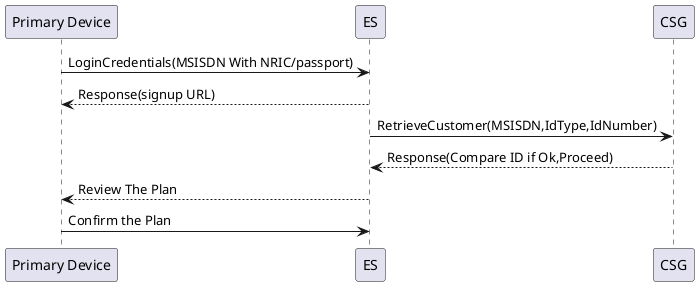@startuml
participant "Primary Device" as PD
participant "ES" as ES
participant "CSG" as CSG

PD -> ES: LoginCredentials(MSISDN With NRIC/passport)
ES --> PD: Response(signup URL)
ES -> CSG: RetrieveCustomer(MSISDN,IdType,IdNumber)
CSG --> ES: Response(Compare ID if Ok,Proceed)
ES --> PD: Review The Plan
PD -> ES: Confirm the Plan

@enduml 